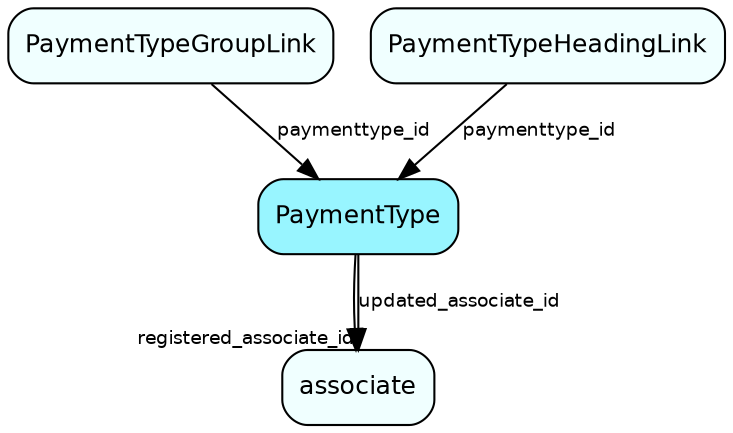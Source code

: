 digraph PaymentType  {
node [shape = box style="rounded, filled" fontname = "Helvetica" fontsize = "12" ]
edge [fontname = "Helvetica" fontsize = "9"]

PaymentType[fillcolor = "cadetblue1"]
associate[fillcolor = "azure1"]
PaymentTypeGroupLink[fillcolor = "azure1"]
PaymentTypeHeadingLink[fillcolor = "azure1"]
PaymentType -> associate [headlabel = "registered_associate_id"]
PaymentType -> associate [label = "updated_associate_id"]
PaymentTypeGroupLink -> PaymentType [label = "paymenttype_id"]
PaymentTypeHeadingLink -> PaymentType [label = "paymenttype_id"]
}
